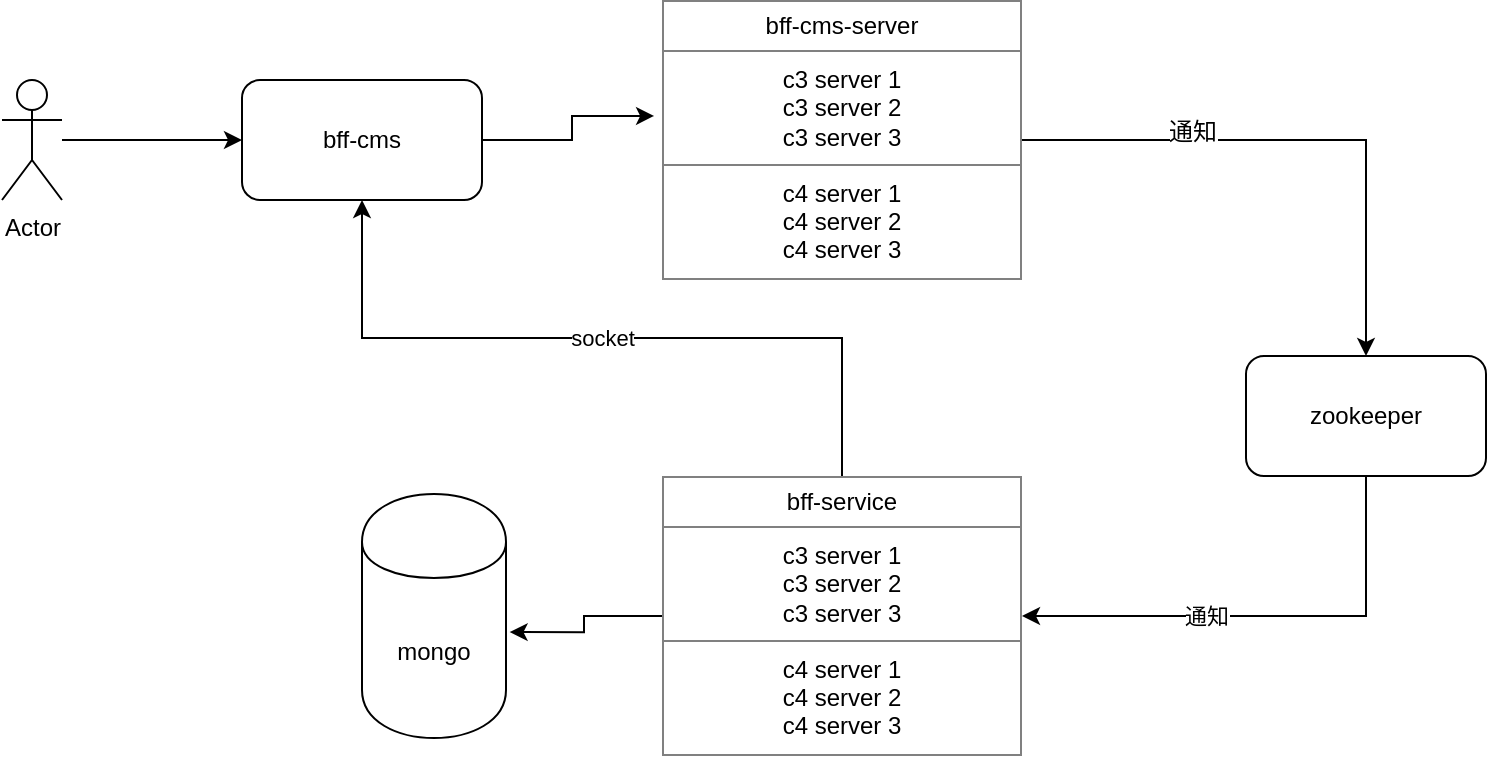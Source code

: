<mxfile version="12.2.4" pages="1"><diagram id="WXzJ-NrEyJefyugl3wA4" name="Page-1"><mxGraphModel dx="831" dy="805" grid="1" gridSize="10" guides="1" tooltips="1" connect="1" arrows="1" fold="1" page="1" pageScale="1" pageWidth="827" pageHeight="1169" math="0" shadow="0"><root><mxCell id="0"/><mxCell id="1" parent="0"/><mxCell id="14" style="edgeStyle=orthogonalEdgeStyle;rounded=0;orthogonalLoop=1;jettySize=auto;html=1;exitX=1;exitY=0.5;exitDx=0;exitDy=0;entryX=-0.022;entryY=0.414;entryDx=0;entryDy=0;entryPerimeter=0;" parent="1" source="2" target="13" edge="1"><mxGeometry relative="1" as="geometry"><mxPoint x="302" y="230" as="targetPoint"/></mxGeometry></mxCell><mxCell id="2" value="bff-cms" style="rounded=1;whiteSpace=wrap;html=1;" parent="1" vertex="1"><mxGeometry x="172" y="200" width="120" height="60" as="geometry"/></mxCell><mxCell id="6" value="" style="edgeStyle=orthogonalEdgeStyle;rounded=0;orthogonalLoop=1;jettySize=auto;html=1;" parent="1" source="3" target="2" edge="1"><mxGeometry relative="1" as="geometry"/></mxCell><mxCell id="3" value="Actor" style="shape=umlActor;verticalLabelPosition=bottom;labelBackgroundColor=#ffffff;verticalAlign=top;html=1;outlineConnect=0;" parent="1" vertex="1"><mxGeometry x="52" y="200" width="30" height="60" as="geometry"/></mxCell><mxCell id="44" value="通知" style="edgeStyle=orthogonalEdgeStyle;rounded=0;orthogonalLoop=1;jettySize=auto;html=1;exitX=0.5;exitY=1;exitDx=0;exitDy=0;" parent="1" source="9" target="24" edge="1"><mxGeometry x="0.24" relative="1" as="geometry"><mxPoint as="offset"/></mxGeometry></mxCell><mxCell id="9" value="zookeeper" style="rounded=1;whiteSpace=wrap;html=1;" parent="1" vertex="1"><mxGeometry x="674" y="338" width="120" height="60" as="geometry"/></mxCell><mxCell id="42" style="edgeStyle=orthogonalEdgeStyle;rounded=0;orthogonalLoop=1;jettySize=auto;html=1;entryX=0.5;entryY=0;entryDx=0;entryDy=0;" parent="1" source="13" target="9" edge="1"><mxGeometry relative="1" as="geometry"/></mxCell><mxCell id="43" value="通知" style="text;html=1;resizable=0;points=[];align=center;verticalAlign=middle;labelBackgroundColor=#ffffff;" parent="42" vertex="1" connectable="0"><mxGeometry x="-0.393" y="4" relative="1" as="geometry"><mxPoint as="offset"/></mxGeometry></mxCell><mxCell id="13" value="&lt;table border=&quot;1&quot; width=&quot;100%&quot; cellpadding=&quot;4&quot; style=&quot;width: 100% ; height: 100% ; border-collapse: collapse&quot;&gt;&lt;tbody&gt;&lt;tr&gt;&lt;th align=&quot;center&quot;&gt;&lt;span style=&quot;font-weight: 400 ; white-space: normal&quot;&gt;bff-cms-server&lt;/span&gt;&lt;br&gt;&lt;/th&gt;&lt;/tr&gt;&lt;tr&gt;&lt;td align=&quot;center&quot;&gt;c3 server 1&lt;br&gt;c3 server 2&lt;br&gt;c3 server 3&lt;br&gt;&lt;/td&gt;&lt;/tr&gt;&lt;tr&gt;&lt;td align=&quot;center&quot;&gt;c4 server 1&lt;br&gt;c4 server 2&lt;br&gt;c4 server 3&lt;br&gt;&lt;/td&gt;&lt;/tr&gt;&lt;/tbody&gt;&lt;/table&gt;" style="text;html=1;strokeColor=none;fillColor=none;overflow=fill;" parent="1" vertex="1"><mxGeometry x="382" y="160" width="180" height="140" as="geometry"/></mxCell><mxCell id="46" style="edgeStyle=orthogonalEdgeStyle;rounded=0;orthogonalLoop=1;jettySize=auto;html=1;exitX=0;exitY=0.5;exitDx=0;exitDy=0;entryX=1.025;entryY=0.566;entryDx=0;entryDy=0;entryPerimeter=0;" parent="1" source="24" target="45" edge="1"><mxGeometry relative="1" as="geometry"/></mxCell><mxCell id="47" value="socket" style="edgeStyle=orthogonalEdgeStyle;rounded=0;orthogonalLoop=1;jettySize=auto;html=1;exitX=0.5;exitY=0;exitDx=0;exitDy=0;entryX=0.5;entryY=1;entryDx=0;entryDy=0;" parent="1" source="24" target="2" edge="1"><mxGeometry relative="1" as="geometry"/></mxCell><mxCell id="24" value="&lt;table border=&quot;1&quot; width=&quot;100%&quot; cellpadding=&quot;4&quot; style=&quot;width: 100% ; height: 100% ; border-collapse: collapse&quot;&gt;&lt;tbody&gt;&lt;tr&gt;&lt;th align=&quot;center&quot;&gt;&lt;span style=&quot;font-weight: 400 ; white-space: normal&quot;&gt;bff-service&lt;/span&gt;&lt;br&gt;&lt;/th&gt;&lt;/tr&gt;&lt;tr&gt;&lt;td align=&quot;center&quot;&gt;c3 server 1&lt;br&gt;c3 server 2&lt;br&gt;c3 server 3&lt;br&gt;&lt;/td&gt;&lt;/tr&gt;&lt;tr&gt;&lt;td align=&quot;center&quot;&gt;c4 server 1&lt;br&gt;c4 server 2&lt;br&gt;c4 server 3&lt;br&gt;&lt;/td&gt;&lt;/tr&gt;&lt;/tbody&gt;&lt;/table&gt;" style="text;html=1;strokeColor=none;fillColor=none;overflow=fill;" parent="1" vertex="1"><mxGeometry x="382" y="398" width="180" height="140" as="geometry"/></mxCell><mxCell id="45" value="mongo" style="shape=cylinder;whiteSpace=wrap;html=1;boundedLbl=1;backgroundOutline=1;" parent="1" vertex="1"><mxGeometry x="232" y="407" width="72" height="122" as="geometry"/></mxCell></root></mxGraphModel></diagram></mxfile>